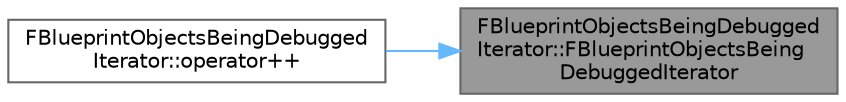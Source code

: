 digraph "FBlueprintObjectsBeingDebuggedIterator::FBlueprintObjectsBeingDebuggedIterator"
{
 // INTERACTIVE_SVG=YES
 // LATEX_PDF_SIZE
  bgcolor="transparent";
  edge [fontname=Helvetica,fontsize=10,labelfontname=Helvetica,labelfontsize=10];
  node [fontname=Helvetica,fontsize=10,shape=box,height=0.2,width=0.4];
  rankdir="RL";
  Node1 [id="Node000001",label="FBlueprintObjectsBeingDebugged\lIterator::FBlueprintObjectsBeing\lDebuggedIterator",height=0.2,width=0.4,color="gray40", fillcolor="grey60", style="filled", fontcolor="black",tooltip=" "];
  Node1 -> Node2 [id="edge1_Node000001_Node000002",dir="back",color="steelblue1",style="solid",tooltip=" "];
  Node2 [id="Node000002",label="FBlueprintObjectsBeingDebugged\lIterator::operator++",height=0.2,width=0.4,color="grey40", fillcolor="white", style="filled",URL="$de/d4b/structFBlueprintObjectsBeingDebuggedIterator.html#a317dda394917c4d1f7495a98689f54f6",tooltip="Advances iterator to the next element in the container."];
}
